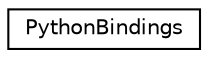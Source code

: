 digraph "Graphical Class Hierarchy"
{
  edge [fontname="Helvetica",fontsize="10",labelfontname="Helvetica",labelfontsize="10"];
  node [fontname="Helvetica",fontsize="10",shape=record];
  rankdir="LR";
  Node1 [label="PythonBindings",height=0.2,width=0.4,color="black", fillcolor="white", style="filled",URL="$class_python_bindings.html"];
}
